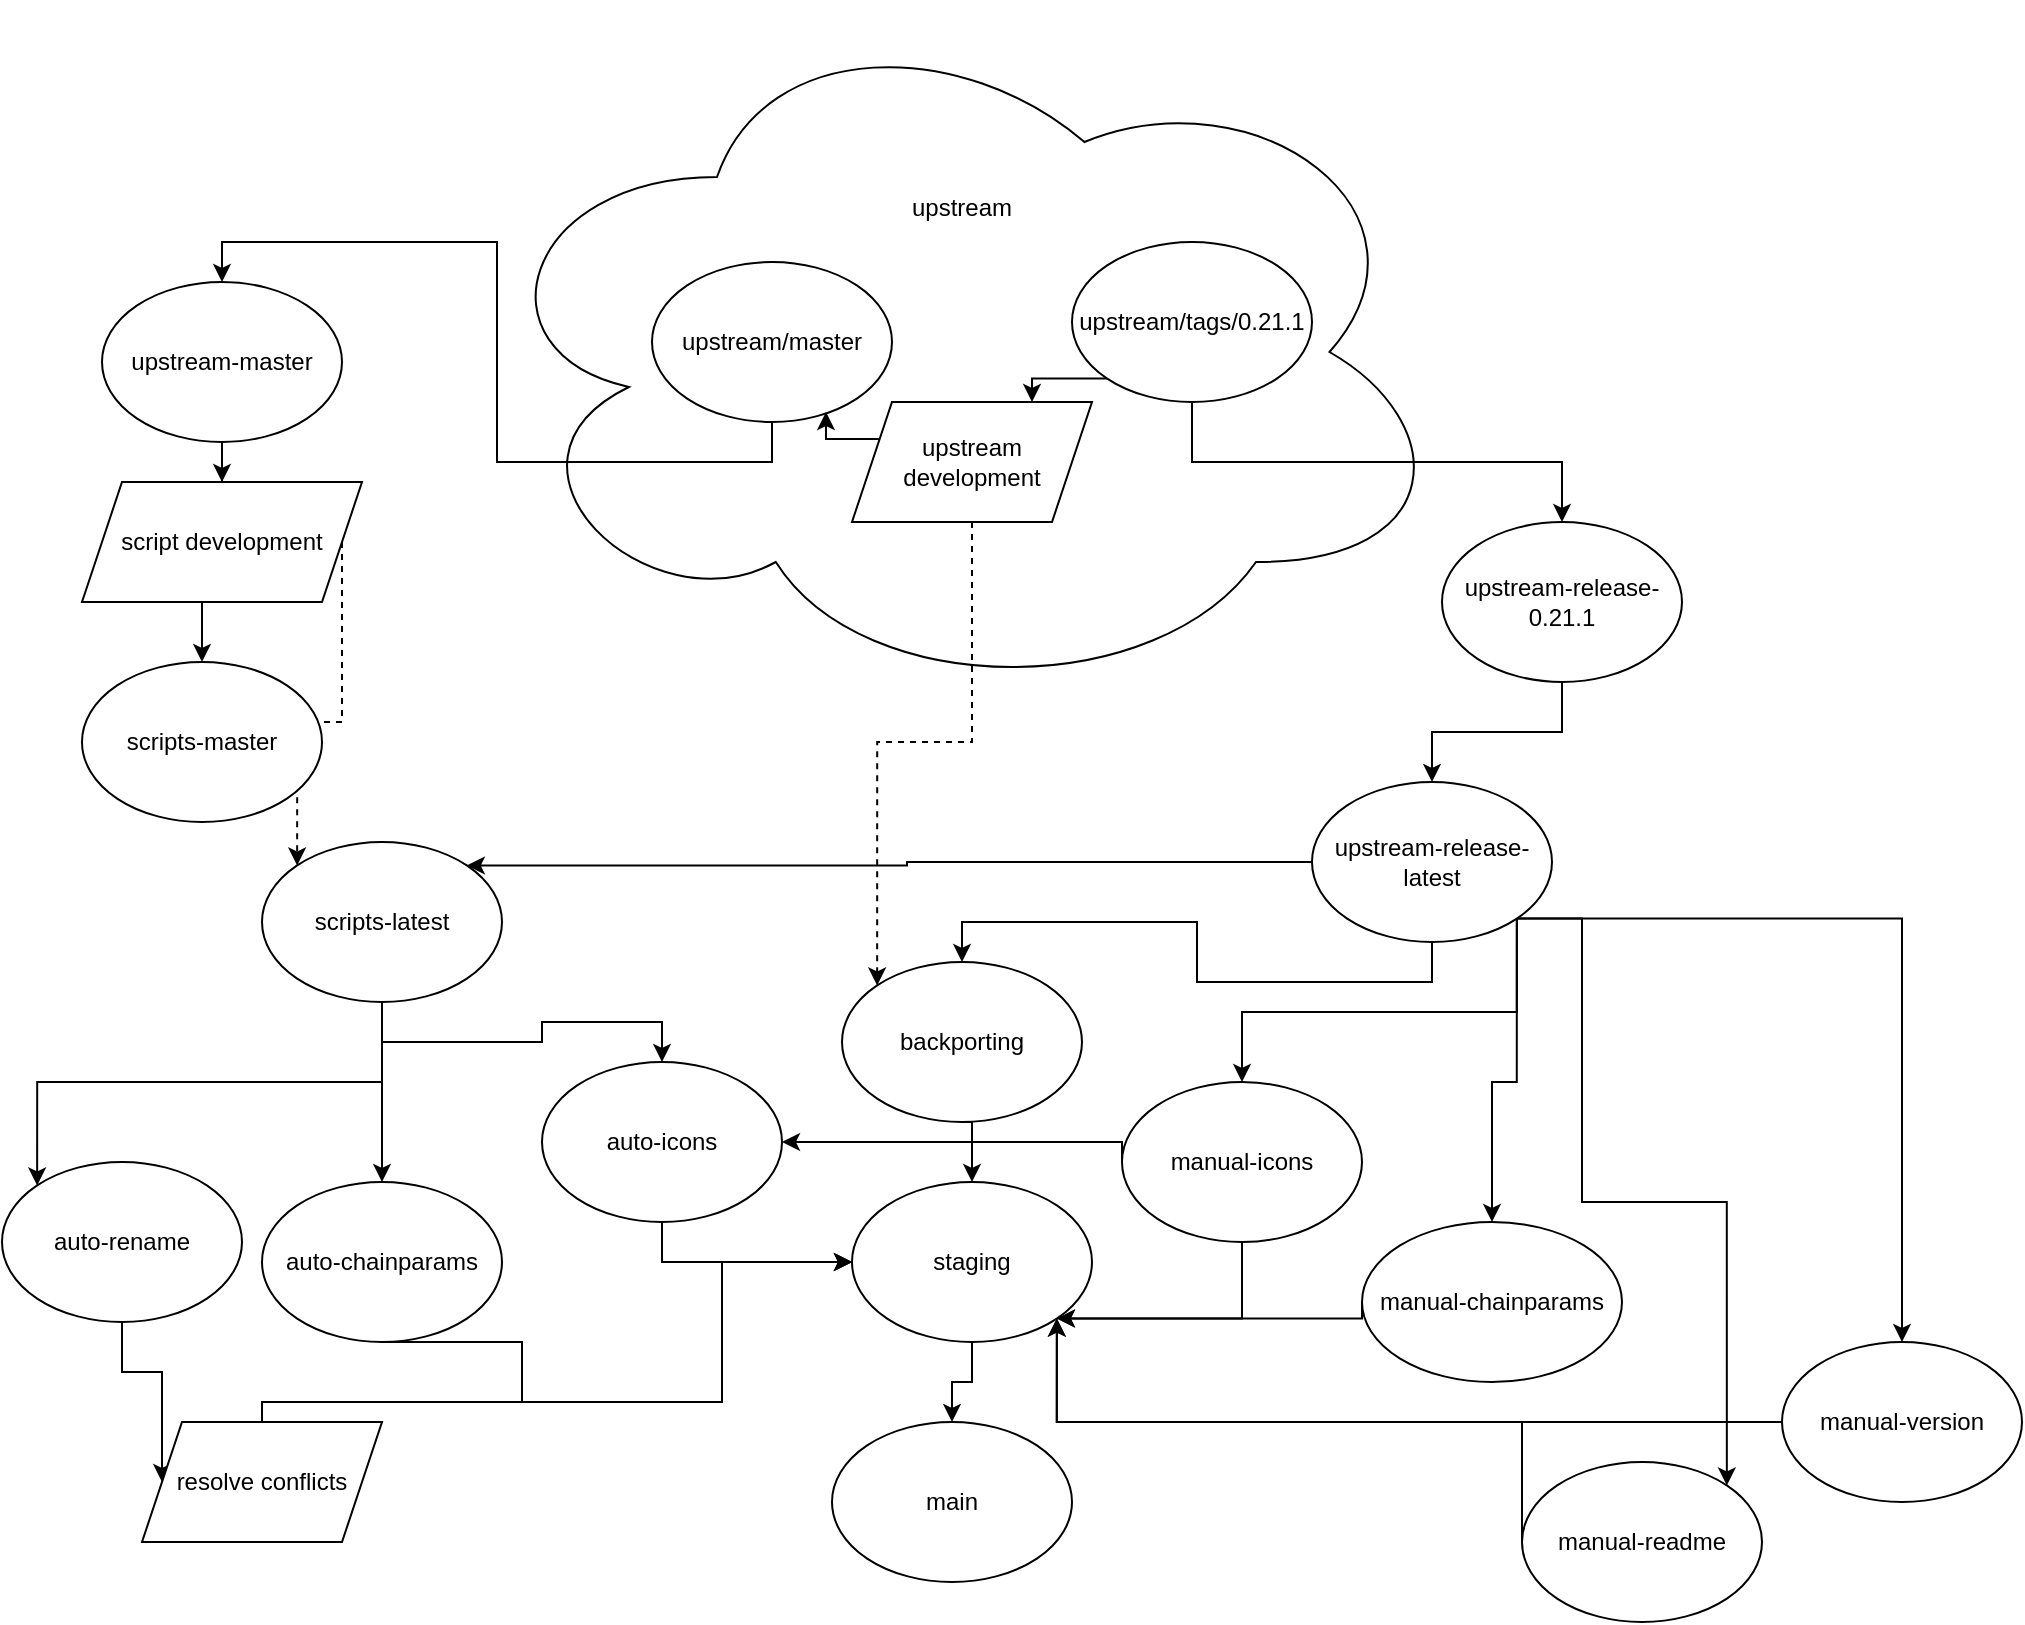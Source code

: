 <mxfile version="15.2.7" type="device"><diagram id="o4mjLbDSNliUJSe-auye" name="Page-1"><mxGraphModel dx="1355" dy="825" grid="1" gridSize="10" guides="1" tooltips="1" connect="1" arrows="1" fold="1" page="1" pageScale="1" pageWidth="1100" pageHeight="850" math="0" shadow="0"><root><mxCell id="0"/><mxCell id="1" parent="0"/><mxCell id="Lki_waySAGIGs643dyQl-16" value="upstream&lt;br&gt;&lt;br&gt;&lt;br&gt;&lt;br&gt;&lt;br&gt;&lt;br&gt;&lt;br&gt;&lt;br&gt;&lt;br&gt;&lt;br&gt;&lt;br&gt;" style="ellipse;shape=cloud;whiteSpace=wrap;html=1;" parent="1" vertex="1"><mxGeometry x="245" y="10" width="490" height="350" as="geometry"/></mxCell><mxCell id="Lki_waySAGIGs643dyQl-4" style="edgeStyle=orthogonalEdgeStyle;rounded=0;orthogonalLoop=1;jettySize=auto;html=1;exitX=0.5;exitY=1;exitDx=0;exitDy=0;entryX=0.5;entryY=0;entryDx=0;entryDy=0;" parent="1" source="Lki_waySAGIGs643dyQl-1" target="Lki_waySAGIGs643dyQl-3" edge="1"><mxGeometry relative="1" as="geometry"/></mxCell><mxCell id="Lki_waySAGIGs643dyQl-1" value="upstream/master" style="ellipse;whiteSpace=wrap;html=1;" parent="1" vertex="1"><mxGeometry x="335" y="140" width="120" height="80" as="geometry"/></mxCell><mxCell id="Lki_waySAGIGs643dyQl-6" style="edgeStyle=orthogonalEdgeStyle;rounded=0;orthogonalLoop=1;jettySize=auto;html=1;exitX=0.5;exitY=1;exitDx=0;exitDy=0;entryX=0.5;entryY=0;entryDx=0;entryDy=0;" parent="1" source="Lki_waySAGIGs643dyQl-2" target="Lki_waySAGIGs643dyQl-5" edge="1"><mxGeometry relative="1" as="geometry"/></mxCell><mxCell id="Lki_waySAGIGs643dyQl-18" style="edgeStyle=orthogonalEdgeStyle;rounded=0;orthogonalLoop=1;jettySize=auto;html=1;exitX=0;exitY=1;exitDx=0;exitDy=0;entryX=0.75;entryY=0;entryDx=0;entryDy=0;" parent="1" source="Lki_waySAGIGs643dyQl-2" target="Lki_waySAGIGs643dyQl-17" edge="1"><mxGeometry relative="1" as="geometry"/></mxCell><mxCell id="Lki_waySAGIGs643dyQl-2" value="upstream/tags/0.21.1" style="ellipse;whiteSpace=wrap;html=1;" parent="1" vertex="1"><mxGeometry x="545" y="130" width="120" height="80" as="geometry"/></mxCell><mxCell id="Lki_waySAGIGs643dyQl-10" style="edgeStyle=orthogonalEdgeStyle;rounded=0;orthogonalLoop=1;jettySize=auto;html=1;exitX=0.5;exitY=1;exitDx=0;exitDy=0;" parent="1" source="Lki_waySAGIGs643dyQl-3" target="Lki_waySAGIGs643dyQl-9" edge="1"><mxGeometry relative="1" as="geometry"/></mxCell><mxCell id="Lki_waySAGIGs643dyQl-3" value="upstream-master" style="ellipse;whiteSpace=wrap;html=1;" parent="1" vertex="1"><mxGeometry x="60" y="150" width="120" height="80" as="geometry"/></mxCell><mxCell id="Lki_waySAGIGs643dyQl-8" style="edgeStyle=orthogonalEdgeStyle;rounded=0;orthogonalLoop=1;jettySize=auto;html=1;exitX=0.5;exitY=1;exitDx=0;exitDy=0;entryX=0.5;entryY=0;entryDx=0;entryDy=0;" parent="1" source="Lki_waySAGIGs643dyQl-5" target="Lki_waySAGIGs643dyQl-7" edge="1"><mxGeometry relative="1" as="geometry"/></mxCell><mxCell id="Lki_waySAGIGs643dyQl-5" value="upstream-release-0.21.1" style="ellipse;whiteSpace=wrap;html=1;" parent="1" vertex="1"><mxGeometry x="730" y="270" width="120" height="80" as="geometry"/></mxCell><mxCell id="Lki_waySAGIGs643dyQl-14" style="edgeStyle=orthogonalEdgeStyle;rounded=0;orthogonalLoop=1;jettySize=auto;html=1;exitX=0;exitY=0.5;exitDx=0;exitDy=0;entryX=1;entryY=0;entryDx=0;entryDy=0;" parent="1" source="Lki_waySAGIGs643dyQl-7" target="Lki_waySAGIGs643dyQl-13" edge="1"><mxGeometry relative="1" as="geometry"/></mxCell><mxCell id="Q93qD3Ryl9al6XuFuGO2-17" style="edgeStyle=orthogonalEdgeStyle;rounded=0;orthogonalLoop=1;jettySize=auto;html=1;exitX=0.5;exitY=1;exitDx=0;exitDy=0;entryX=0.5;entryY=0;entryDx=0;entryDy=0;" parent="1" source="Lki_waySAGIGs643dyQl-7" target="Lki_waySAGIGs643dyQl-20" edge="1"><mxGeometry relative="1" as="geometry"/></mxCell><mxCell id="Q93qD3Ryl9al6XuFuGO2-25" style="edgeStyle=orthogonalEdgeStyle;rounded=0;orthogonalLoop=1;jettySize=auto;html=1;exitX=1;exitY=1;exitDx=0;exitDy=0;entryX=0.5;entryY=0;entryDx=0;entryDy=0;" parent="1" source="Lki_waySAGIGs643dyQl-7" target="Q93qD3Ryl9al6XuFuGO2-23" edge="1"><mxGeometry relative="1" as="geometry"/></mxCell><mxCell id="Q93qD3Ryl9al6XuFuGO2-26" style="edgeStyle=orthogonalEdgeStyle;rounded=0;orthogonalLoop=1;jettySize=auto;html=1;exitX=1;exitY=1;exitDx=0;exitDy=0;entryX=0.5;entryY=0;entryDx=0;entryDy=0;" parent="1" source="Lki_waySAGIGs643dyQl-7" target="Q93qD3Ryl9al6XuFuGO2-21" edge="1"><mxGeometry relative="1" as="geometry"/></mxCell><mxCell id="Q93qD3Ryl9al6XuFuGO2-27" style="edgeStyle=orthogonalEdgeStyle;rounded=0;orthogonalLoop=1;jettySize=auto;html=1;exitX=1;exitY=1;exitDx=0;exitDy=0;entryX=0.5;entryY=0;entryDx=0;entryDy=0;" parent="1" source="Lki_waySAGIGs643dyQl-7" target="Q93qD3Ryl9al6XuFuGO2-24" edge="1"><mxGeometry relative="1" as="geometry"/></mxCell><mxCell id="Q93qD3Ryl9al6XuFuGO2-28" style="edgeStyle=orthogonalEdgeStyle;rounded=0;orthogonalLoop=1;jettySize=auto;html=1;exitX=1;exitY=1;exitDx=0;exitDy=0;entryX=1;entryY=0;entryDx=0;entryDy=0;" parent="1" source="Lki_waySAGIGs643dyQl-7" target="Q93qD3Ryl9al6XuFuGO2-22" edge="1"><mxGeometry relative="1" as="geometry"><Array as="points"><mxPoint x="800" y="468"/><mxPoint x="800" y="610"/><mxPoint x="872" y="610"/></Array></mxGeometry></mxCell><mxCell id="Lki_waySAGIGs643dyQl-7" value="upstream-release-latest" style="ellipse;whiteSpace=wrap;html=1;" parent="1" vertex="1"><mxGeometry x="665" y="400" width="120" height="80" as="geometry"/></mxCell><mxCell id="Lki_waySAGIGs643dyQl-12" style="edgeStyle=orthogonalEdgeStyle;rounded=0;orthogonalLoop=1;jettySize=auto;html=1;exitX=0.5;exitY=1;exitDx=0;exitDy=0;entryX=0.5;entryY=0;entryDx=0;entryDy=0;" parent="1" source="Lki_waySAGIGs643dyQl-9" target="Lki_waySAGIGs643dyQl-11" edge="1"><mxGeometry relative="1" as="geometry"/></mxCell><mxCell id="Lki_waySAGIGs643dyQl-15" style="edgeStyle=orthogonalEdgeStyle;rounded=0;orthogonalLoop=1;jettySize=auto;html=1;exitX=1;exitY=0.5;exitDx=0;exitDy=0;entryX=0;entryY=0;entryDx=0;entryDy=0;dashed=1;" parent="1" source="Lki_waySAGIGs643dyQl-9" target="Lki_waySAGIGs643dyQl-13" edge="1"><mxGeometry relative="1" as="geometry"/></mxCell><mxCell id="Lki_waySAGIGs643dyQl-9" value="script development" style="shape=parallelogram;perimeter=parallelogramPerimeter;whiteSpace=wrap;html=1;fixedSize=1;" parent="1" vertex="1"><mxGeometry x="50" y="250" width="140" height="60" as="geometry"/></mxCell><mxCell id="Lki_waySAGIGs643dyQl-11" value="scripts-master" style="ellipse;whiteSpace=wrap;html=1;" parent="1" vertex="1"><mxGeometry x="50" y="340" width="120" height="80" as="geometry"/></mxCell><mxCell id="Q93qD3Ryl9al6XuFuGO2-6" style="edgeStyle=orthogonalEdgeStyle;rounded=0;orthogonalLoop=1;jettySize=auto;html=1;exitX=0.5;exitY=1;exitDx=0;exitDy=0;entryX=0.5;entryY=0;entryDx=0;entryDy=0;" parent="1" source="Lki_waySAGIGs643dyQl-13" target="Q93qD3Ryl9al6XuFuGO2-5" edge="1"><mxGeometry relative="1" as="geometry"/></mxCell><mxCell id="Q93qD3Ryl9al6XuFuGO2-9" style="edgeStyle=orthogonalEdgeStyle;rounded=0;orthogonalLoop=1;jettySize=auto;html=1;exitX=0.5;exitY=1;exitDx=0;exitDy=0;entryX=0.5;entryY=0;entryDx=0;entryDy=0;" parent="1" source="Lki_waySAGIGs643dyQl-13" target="Q93qD3Ryl9al6XuFuGO2-8" edge="1"><mxGeometry relative="1" as="geometry"/></mxCell><mxCell id="Q93qD3Ryl9al6XuFuGO2-12" style="edgeStyle=orthogonalEdgeStyle;rounded=0;orthogonalLoop=1;jettySize=auto;html=1;exitX=0.5;exitY=1;exitDx=0;exitDy=0;entryX=0;entryY=0;entryDx=0;entryDy=0;" parent="1" source="Lki_waySAGIGs643dyQl-13" target="Q93qD3Ryl9al6XuFuGO2-11" edge="1"><mxGeometry relative="1" as="geometry"/></mxCell><mxCell id="Lki_waySAGIGs643dyQl-13" value="scripts-latest" style="ellipse;whiteSpace=wrap;html=1;" parent="1" vertex="1"><mxGeometry x="140" y="430" width="120" height="80" as="geometry"/></mxCell><mxCell id="Lki_waySAGIGs643dyQl-19" style="edgeStyle=orthogonalEdgeStyle;rounded=0;orthogonalLoop=1;jettySize=auto;html=1;exitX=0;exitY=0.25;exitDx=0;exitDy=0;entryX=0.725;entryY=0.938;entryDx=0;entryDy=0;entryPerimeter=0;" parent="1" source="Lki_waySAGIGs643dyQl-17" target="Lki_waySAGIGs643dyQl-1" edge="1"><mxGeometry relative="1" as="geometry"/></mxCell><mxCell id="Lki_waySAGIGs643dyQl-21" style="edgeStyle=orthogonalEdgeStyle;rounded=0;orthogonalLoop=1;jettySize=auto;html=1;exitX=0.5;exitY=1;exitDx=0;exitDy=0;entryX=0;entryY=0;entryDx=0;entryDy=0;dashed=1;" parent="1" source="Lki_waySAGIGs643dyQl-17" target="Lki_waySAGIGs643dyQl-20" edge="1"><mxGeometry relative="1" as="geometry"/></mxCell><mxCell id="Lki_waySAGIGs643dyQl-17" value="upstream development" style="shape=parallelogram;perimeter=parallelogramPerimeter;whiteSpace=wrap;html=1;fixedSize=1;" parent="1" vertex="1"><mxGeometry x="435" y="210" width="120" height="60" as="geometry"/></mxCell><mxCell id="Q93qD3Ryl9al6XuFuGO2-4" style="edgeStyle=orthogonalEdgeStyle;rounded=0;orthogonalLoop=1;jettySize=auto;html=1;exitX=0.5;exitY=1;exitDx=0;exitDy=0;entryX=0.5;entryY=0;entryDx=0;entryDy=0;" parent="1" source="Lki_waySAGIGs643dyQl-20" target="Q93qD3Ryl9al6XuFuGO2-1" edge="1"><mxGeometry relative="1" as="geometry"/></mxCell><mxCell id="Lki_waySAGIGs643dyQl-20" value="backporting" style="ellipse;whiteSpace=wrap;html=1;" parent="1" vertex="1"><mxGeometry x="430" y="490" width="120" height="80" as="geometry"/></mxCell><mxCell id="Q93qD3Ryl9al6XuFuGO2-3" style="edgeStyle=orthogonalEdgeStyle;rounded=0;orthogonalLoop=1;jettySize=auto;html=1;exitX=0.5;exitY=1;exitDx=0;exitDy=0;entryX=0.5;entryY=0;entryDx=0;entryDy=0;" parent="1" source="Q93qD3Ryl9al6XuFuGO2-1" target="Q93qD3Ryl9al6XuFuGO2-2" edge="1"><mxGeometry relative="1" as="geometry"/></mxCell><mxCell id="Q93qD3Ryl9al6XuFuGO2-1" value="staging" style="ellipse;whiteSpace=wrap;html=1;" parent="1" vertex="1"><mxGeometry x="435" y="600" width="120" height="80" as="geometry"/></mxCell><mxCell id="Q93qD3Ryl9al6XuFuGO2-2" value="main" style="ellipse;whiteSpace=wrap;html=1;" parent="1" vertex="1"><mxGeometry x="425" y="720" width="120" height="80" as="geometry"/></mxCell><mxCell id="Q93qD3Ryl9al6XuFuGO2-20" style="edgeStyle=orthogonalEdgeStyle;rounded=0;orthogonalLoop=1;jettySize=auto;html=1;exitX=0.5;exitY=1;exitDx=0;exitDy=0;entryX=0;entryY=0.5;entryDx=0;entryDy=0;" parent="1" source="Q93qD3Ryl9al6XuFuGO2-5" target="Q93qD3Ryl9al6XuFuGO2-1" edge="1"><mxGeometry relative="1" as="geometry"><Array as="points"><mxPoint x="270" y="680"/><mxPoint x="270" y="710"/><mxPoint x="370" y="710"/><mxPoint x="370" y="640"/></Array></mxGeometry></mxCell><mxCell id="Q93qD3Ryl9al6XuFuGO2-5" value="auto-chainparams" style="ellipse;whiteSpace=wrap;html=1;" parent="1" vertex="1"><mxGeometry x="140" y="600" width="120" height="80" as="geometry"/></mxCell><mxCell id="Q93qD3Ryl9al6XuFuGO2-19" style="edgeStyle=orthogonalEdgeStyle;rounded=0;orthogonalLoop=1;jettySize=auto;html=1;exitX=0.5;exitY=1;exitDx=0;exitDy=0;entryX=0;entryY=0.5;entryDx=0;entryDy=0;" parent="1" source="Q93qD3Ryl9al6XuFuGO2-8" target="Q93qD3Ryl9al6XuFuGO2-1" edge="1"><mxGeometry relative="1" as="geometry"/></mxCell><mxCell id="Q93qD3Ryl9al6XuFuGO2-8" value="auto-icons" style="ellipse;whiteSpace=wrap;html=1;" parent="1" vertex="1"><mxGeometry x="280" y="540" width="120" height="80" as="geometry"/></mxCell><mxCell id="Q93qD3Ryl9al6XuFuGO2-18" style="edgeStyle=orthogonalEdgeStyle;rounded=0;orthogonalLoop=1;jettySize=auto;html=1;exitX=0.5;exitY=1;exitDx=0;exitDy=0;entryX=0;entryY=0.5;entryDx=0;entryDy=0;" parent="1" source="Q93qD3Ryl9al6XuFuGO2-11" target="Q93qD3Ryl9al6XuFuGO2-14" edge="1"><mxGeometry relative="1" as="geometry"/></mxCell><mxCell id="Q93qD3Ryl9al6XuFuGO2-11" value="auto-rename" style="ellipse;whiteSpace=wrap;html=1;" parent="1" vertex="1"><mxGeometry x="10" y="590" width="120" height="80" as="geometry"/></mxCell><mxCell id="Q93qD3Ryl9al6XuFuGO2-16" style="edgeStyle=orthogonalEdgeStyle;rounded=0;orthogonalLoop=1;jettySize=auto;html=1;entryX=0;entryY=0.5;entryDx=0;entryDy=0;" parent="1" source="Q93qD3Ryl9al6XuFuGO2-14" target="Q93qD3Ryl9al6XuFuGO2-1" edge="1"><mxGeometry relative="1" as="geometry"><Array as="points"><mxPoint x="140" y="710"/><mxPoint x="370" y="710"/><mxPoint x="370" y="640"/></Array></mxGeometry></mxCell><mxCell id="Q93qD3Ryl9al6XuFuGO2-14" value="resolve conflicts" style="shape=parallelogram;perimeter=parallelogramPerimeter;whiteSpace=wrap;html=1;fixedSize=1;" parent="1" vertex="1"><mxGeometry x="80" y="720" width="120" height="60" as="geometry"/></mxCell><mxCell id="Q93qD3Ryl9al6XuFuGO2-30" style="edgeStyle=orthogonalEdgeStyle;rounded=0;orthogonalLoop=1;jettySize=auto;html=1;exitX=0;exitY=0.5;exitDx=0;exitDy=0;entryX=1;entryY=1;entryDx=0;entryDy=0;" parent="1" source="Q93qD3Ryl9al6XuFuGO2-21" target="Q93qD3Ryl9al6XuFuGO2-1" edge="1"><mxGeometry relative="1" as="geometry"><Array as="points"><mxPoint x="690" y="668"/></Array></mxGeometry></mxCell><mxCell id="Q93qD3Ryl9al6XuFuGO2-21" value="manual-chainparams" style="ellipse;whiteSpace=wrap;html=1;" parent="1" vertex="1"><mxGeometry x="690" y="620" width="130" height="80" as="geometry"/></mxCell><mxCell id="Q93qD3Ryl9al6XuFuGO2-31" style="edgeStyle=orthogonalEdgeStyle;rounded=0;orthogonalLoop=1;jettySize=auto;html=1;exitX=0;exitY=0.5;exitDx=0;exitDy=0;entryX=1;entryY=1;entryDx=0;entryDy=0;" parent="1" source="Q93qD3Ryl9al6XuFuGO2-22" target="Q93qD3Ryl9al6XuFuGO2-1" edge="1"><mxGeometry relative="1" as="geometry"><mxPoint x="630" y="750" as="targetPoint"/><Array as="points"><mxPoint x="770" y="720"/><mxPoint x="537" y="720"/></Array></mxGeometry></mxCell><mxCell id="Q93qD3Ryl9al6XuFuGO2-22" value="manual-readme" style="ellipse;whiteSpace=wrap;html=1;" parent="1" vertex="1"><mxGeometry x="770" y="740" width="120" height="80" as="geometry"/></mxCell><mxCell id="Q93qD3Ryl9al6XuFuGO2-29" style="edgeStyle=orthogonalEdgeStyle;rounded=0;orthogonalLoop=1;jettySize=auto;html=1;exitX=0.5;exitY=1;exitDx=0;exitDy=0;entryX=1;entryY=1;entryDx=0;entryDy=0;" parent="1" source="Q93qD3Ryl9al6XuFuGO2-23" target="Q93qD3Ryl9al6XuFuGO2-1" edge="1"><mxGeometry relative="1" as="geometry"/></mxCell><mxCell id="cjyrvXFK7kQe37Yovyfz-1" style="edgeStyle=orthogonalEdgeStyle;rounded=0;orthogonalLoop=1;jettySize=auto;html=1;exitX=0;exitY=0.5;exitDx=0;exitDy=0;entryX=1;entryY=0.5;entryDx=0;entryDy=0;" edge="1" parent="1" source="Q93qD3Ryl9al6XuFuGO2-23" target="Q93qD3Ryl9al6XuFuGO2-8"><mxGeometry relative="1" as="geometry"><Array as="points"><mxPoint x="570" y="580"/></Array></mxGeometry></mxCell><mxCell id="Q93qD3Ryl9al6XuFuGO2-23" value="manual-icons" style="ellipse;whiteSpace=wrap;html=1;" parent="1" vertex="1"><mxGeometry x="570" y="550" width="120" height="80" as="geometry"/></mxCell><mxCell id="Q93qD3Ryl9al6XuFuGO2-32" style="edgeStyle=orthogonalEdgeStyle;rounded=0;orthogonalLoop=1;jettySize=auto;html=1;exitX=0;exitY=0.5;exitDx=0;exitDy=0;entryX=1;entryY=1;entryDx=0;entryDy=0;" parent="1" source="Q93qD3Ryl9al6XuFuGO2-24" target="Q93qD3Ryl9al6XuFuGO2-1" edge="1"><mxGeometry relative="1" as="geometry"><Array as="points"><mxPoint x="537" y="720"/></Array></mxGeometry></mxCell><mxCell id="Q93qD3Ryl9al6XuFuGO2-24" value="manual-version" style="ellipse;whiteSpace=wrap;html=1;" parent="1" vertex="1"><mxGeometry x="900" y="680" width="120" height="80" as="geometry"/></mxCell></root></mxGraphModel></diagram></mxfile>